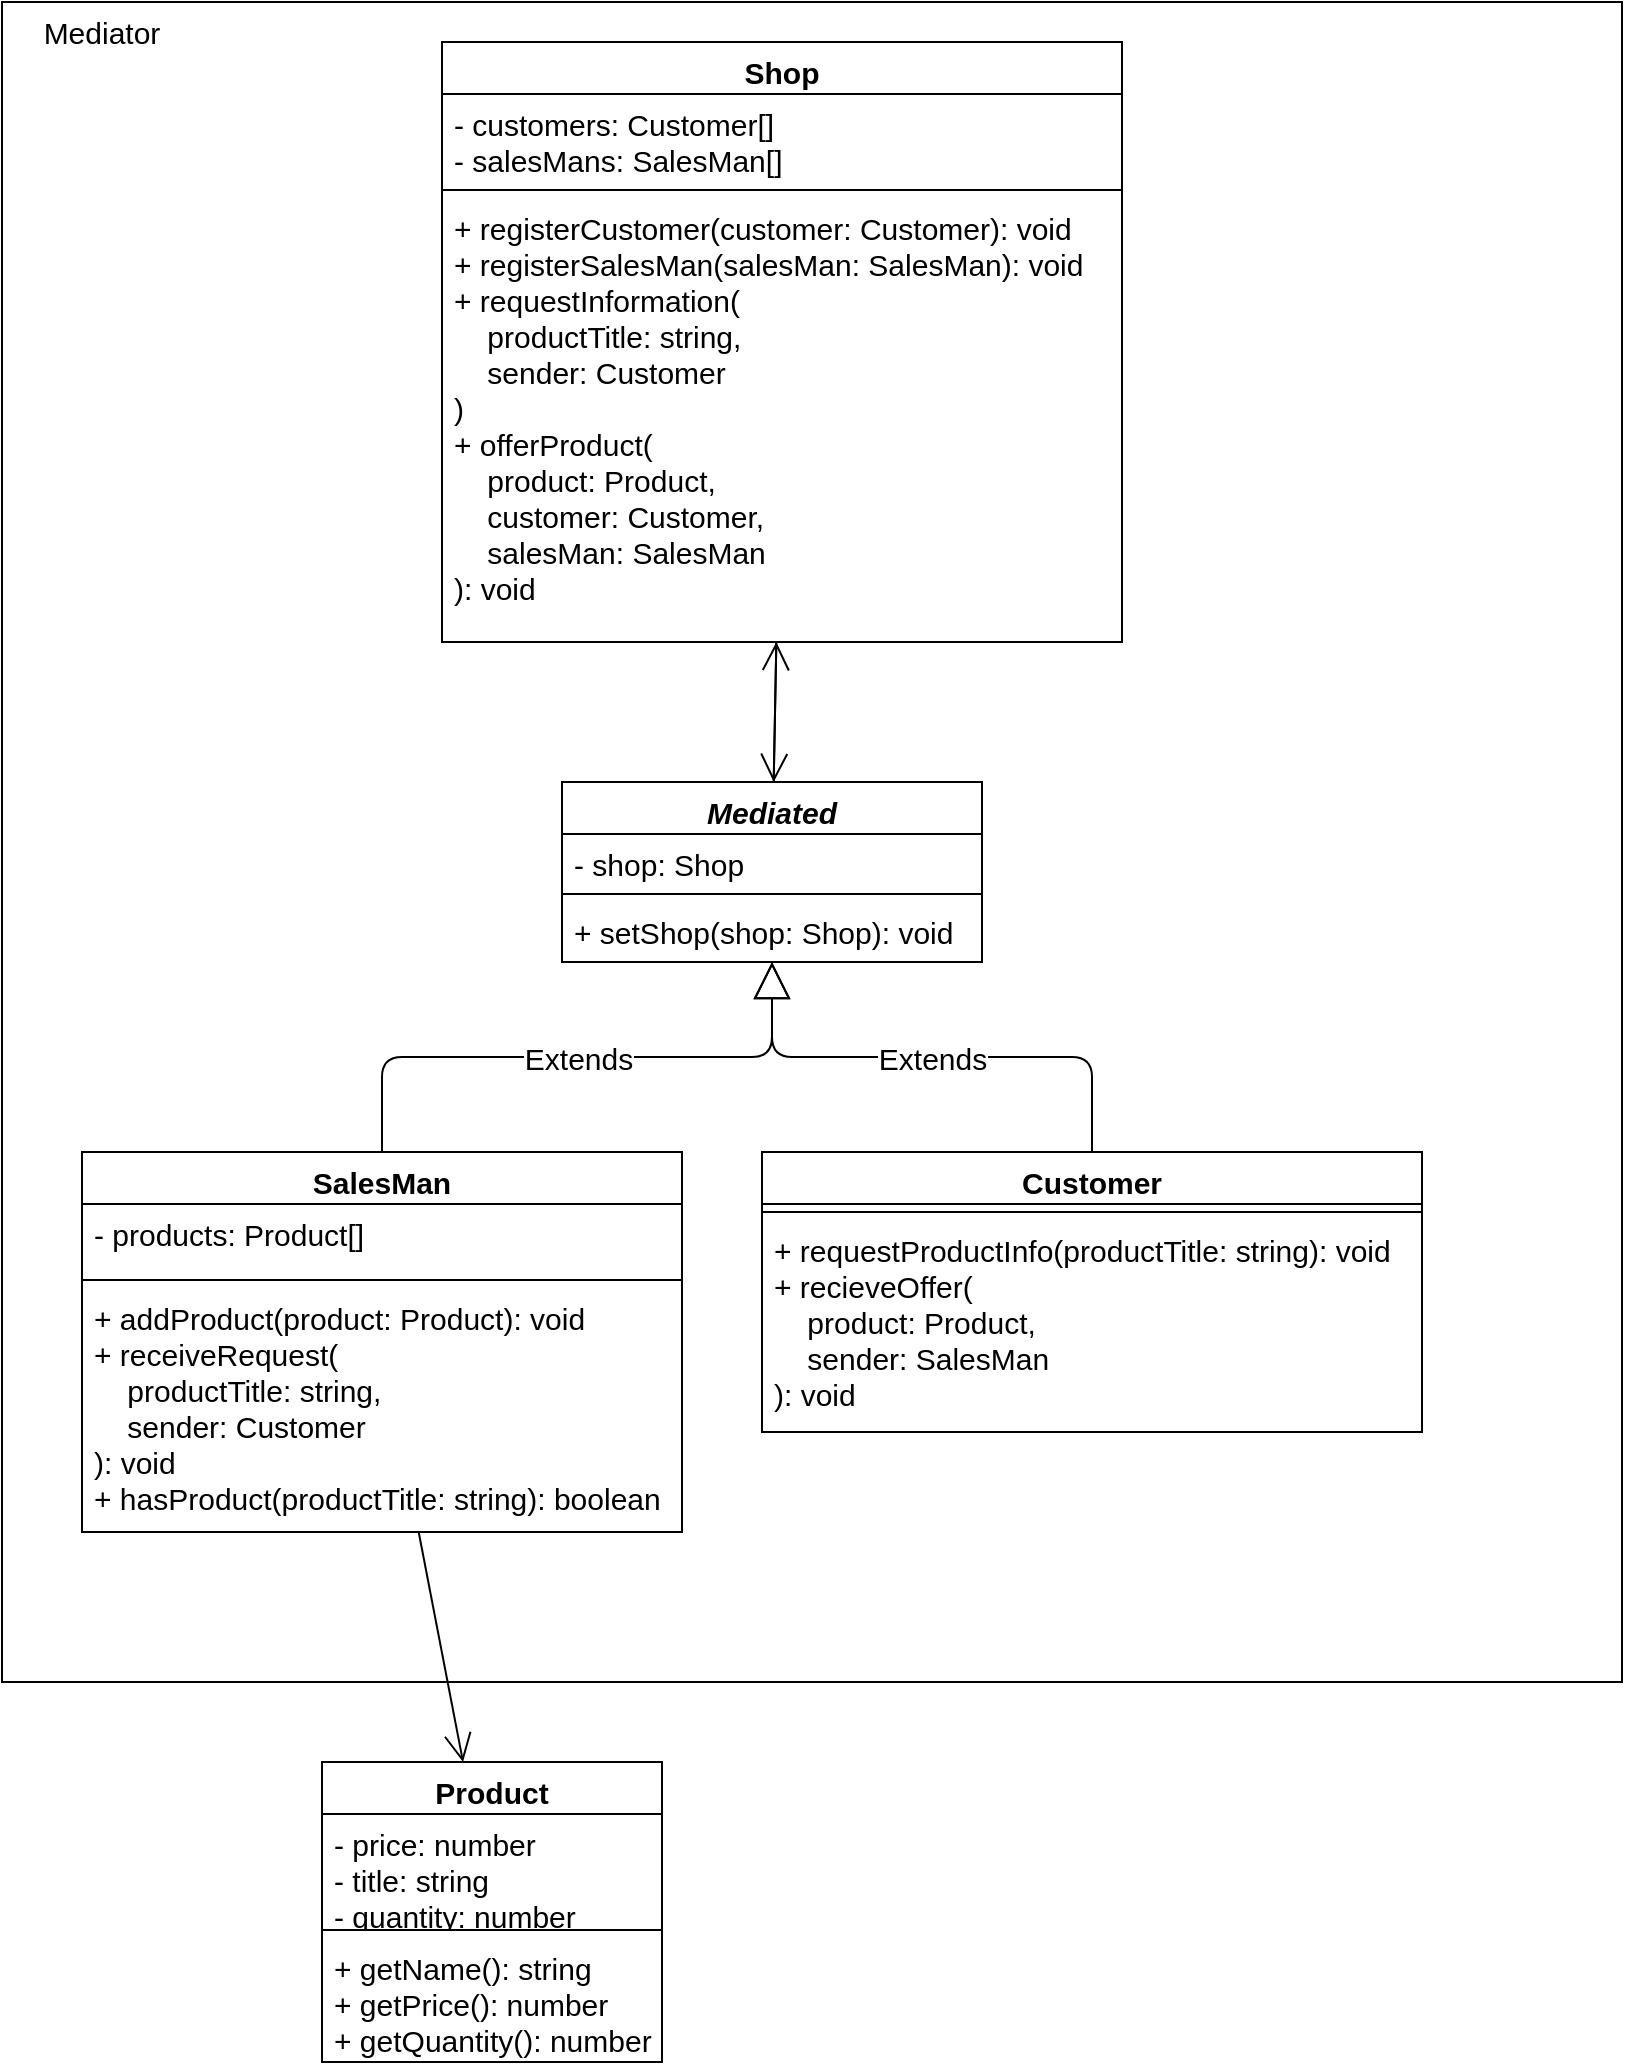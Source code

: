 <mxfile>
    <diagram id="BQ3QfTfKjNFyxbMuvp-U" name="Страница 1">
        <mxGraphModel dx="1127" dy="970" grid="1" gridSize="10" guides="1" tooltips="1" connect="1" arrows="1" fold="1" page="1" pageScale="1" pageWidth="827" pageHeight="1169" math="0" shadow="0">
            <root>
                <mxCell id="0"/>
                <mxCell id="1" parent="0"/>
                <mxCell id="2" value="" style="rounded=0;whiteSpace=wrap;html=1;" vertex="1" parent="1">
                    <mxGeometry x="10" y="10" width="810" height="840" as="geometry"/>
                </mxCell>
                <mxCell id="3" value="&lt;font style=&quot;font-size: 15px;&quot;&gt;Mediator&lt;/font&gt;" style="text;html=1;strokeColor=none;fillColor=none;align=center;verticalAlign=middle;whiteSpace=wrap;rounded=0;" vertex="1" parent="1">
                    <mxGeometry x="10" y="10" width="100" height="30" as="geometry"/>
                </mxCell>
                <mxCell id="4" value="Product" style="swimlane;fontStyle=1;align=center;verticalAlign=top;childLayout=stackLayout;horizontal=1;startSize=26;horizontalStack=0;resizeParent=1;resizeParentMax=0;resizeLast=0;collapsible=1;marginBottom=0;fontSize=15;" vertex="1" parent="1">
                    <mxGeometry x="170" y="890" width="170" height="150" as="geometry"/>
                </mxCell>
                <mxCell id="5" value="- price: number&#10;- title: string&#10;- quantity: number" style="text;strokeColor=none;fillColor=none;align=left;verticalAlign=top;spacingLeft=4;spacingRight=4;overflow=hidden;rotatable=0;points=[[0,0.5],[1,0.5]];portConstraint=eastwest;fontSize=15;" vertex="1" parent="4">
                    <mxGeometry y="26" width="170" height="54" as="geometry"/>
                </mxCell>
                <mxCell id="6" value="" style="line;strokeWidth=1;fillColor=none;align=left;verticalAlign=middle;spacingTop=-1;spacingLeft=3;spacingRight=3;rotatable=0;labelPosition=right;points=[];portConstraint=eastwest;strokeColor=inherit;fontSize=15;" vertex="1" parent="4">
                    <mxGeometry y="80" width="170" height="8" as="geometry"/>
                </mxCell>
                <mxCell id="7" value="+ getName(): string&#10;+ getPrice(): number&#10;+ getQuantity(): number" style="text;strokeColor=none;fillColor=none;align=left;verticalAlign=top;spacingLeft=4;spacingRight=4;overflow=hidden;rotatable=0;points=[[0,0.5],[1,0.5]];portConstraint=eastwest;fontSize=15;" vertex="1" parent="4">
                    <mxGeometry y="88" width="170" height="62" as="geometry"/>
                </mxCell>
                <mxCell id="12" value="SalesMan" style="swimlane;fontStyle=1;align=center;verticalAlign=top;childLayout=stackLayout;horizontal=1;startSize=26;horizontalStack=0;resizeParent=1;resizeParentMax=0;resizeLast=0;collapsible=1;marginBottom=0;fontSize=15;" vertex="1" parent="1">
                    <mxGeometry x="50" y="585" width="300" height="190" as="geometry"/>
                </mxCell>
                <mxCell id="13" value="- products: Product[]" style="text;strokeColor=none;fillColor=none;align=left;verticalAlign=top;spacingLeft=4;spacingRight=4;overflow=hidden;rotatable=0;points=[[0,0.5],[1,0.5]];portConstraint=eastwest;fontSize=15;" vertex="1" parent="12">
                    <mxGeometry y="26" width="300" height="34" as="geometry"/>
                </mxCell>
                <mxCell id="14" value="" style="line;strokeWidth=1;fillColor=none;align=left;verticalAlign=middle;spacingTop=-1;spacingLeft=3;spacingRight=3;rotatable=0;labelPosition=right;points=[];portConstraint=eastwest;strokeColor=inherit;fontSize=15;" vertex="1" parent="12">
                    <mxGeometry y="60" width="300" height="8" as="geometry"/>
                </mxCell>
                <mxCell id="15" value="+ addProduct(product: Product): void&#10;+ receiveRequest(&#10;    productTitle: string,&#10;    sender: Customer&#10;): void&#10;+ hasProduct(productTitle: string): boolean" style="text;strokeColor=none;fillColor=none;align=left;verticalAlign=top;spacingLeft=4;spacingRight=4;overflow=hidden;rotatable=0;points=[[0,0.5],[1,0.5]];portConstraint=eastwest;fontSize=15;" vertex="1" parent="12">
                    <mxGeometry y="68" width="300" height="122" as="geometry"/>
                </mxCell>
                <mxCell id="16" value="" style="endArrow=open;endFill=1;endSize=12;html=1;fontSize=15;" edge="1" parent="1" source="12" target="4">
                    <mxGeometry width="160" relative="1" as="geometry">
                        <mxPoint x="360" y="420" as="sourcePoint"/>
                        <mxPoint x="520" y="420" as="targetPoint"/>
                    </mxGeometry>
                </mxCell>
                <mxCell id="17" value="Customer" style="swimlane;fontStyle=1;align=center;verticalAlign=top;childLayout=stackLayout;horizontal=1;startSize=26;horizontalStack=0;resizeParent=1;resizeParentMax=0;resizeLast=0;collapsible=1;marginBottom=0;fontSize=15;" vertex="1" parent="1">
                    <mxGeometry x="390" y="585" width="330" height="140" as="geometry"/>
                </mxCell>
                <mxCell id="19" value="" style="line;strokeWidth=1;fillColor=none;align=left;verticalAlign=middle;spacingTop=-1;spacingLeft=3;spacingRight=3;rotatable=0;labelPosition=right;points=[];portConstraint=eastwest;strokeColor=inherit;fontSize=15;" vertex="1" parent="17">
                    <mxGeometry y="26" width="330" height="8" as="geometry"/>
                </mxCell>
                <mxCell id="20" value="+ requestProductInfo(productTitle: string): void&#10;+ recieveOffer(&#10;    product: Product, &#10;    sender: SalesMan&#10;): void" style="text;strokeColor=none;fillColor=none;align=left;verticalAlign=top;spacingLeft=4;spacingRight=4;overflow=hidden;rotatable=0;points=[[0,0.5],[1,0.5]];portConstraint=eastwest;fontSize=15;" vertex="1" parent="17">
                    <mxGeometry y="34" width="330" height="106" as="geometry"/>
                </mxCell>
                <mxCell id="21" value="Shop" style="swimlane;fontStyle=1;align=center;verticalAlign=top;childLayout=stackLayout;horizontal=1;startSize=26;horizontalStack=0;resizeParent=1;resizeParentMax=0;resizeLast=0;collapsible=1;marginBottom=0;fontSize=15;" vertex="1" parent="1">
                    <mxGeometry x="230" y="30" width="340" height="300" as="geometry"/>
                </mxCell>
                <mxCell id="22" value="- customers: Customer[]&#10;- salesMans: SalesMan[]" style="text;strokeColor=none;fillColor=none;align=left;verticalAlign=top;spacingLeft=4;spacingRight=4;overflow=hidden;rotatable=0;points=[[0,0.5],[1,0.5]];portConstraint=eastwest;fontSize=15;" vertex="1" parent="21">
                    <mxGeometry y="26" width="340" height="44" as="geometry"/>
                </mxCell>
                <mxCell id="23" value="" style="line;strokeWidth=1;fillColor=none;align=left;verticalAlign=middle;spacingTop=-1;spacingLeft=3;spacingRight=3;rotatable=0;labelPosition=right;points=[];portConstraint=eastwest;strokeColor=inherit;fontSize=15;" vertex="1" parent="21">
                    <mxGeometry y="70" width="340" height="8" as="geometry"/>
                </mxCell>
                <mxCell id="24" value="+ registerCustomer(customer: Customer): void&#10;+ registerSalesMan(salesMan: SalesMan): void&#10;+ requestInformation(&#10;    productTitle: string,&#10;    sender: Customer&#10;)&#10;+ offerProduct(&#10;    product: Product,&#10;    customer: Customer,&#10;    salesMan: SalesMan&#10;): void" style="text;strokeColor=none;fillColor=none;align=left;verticalAlign=top;spacingLeft=4;spacingRight=4;overflow=hidden;rotatable=0;points=[[0,0.5],[1,0.5]];portConstraint=eastwest;fontSize=15;" vertex="1" parent="21">
                    <mxGeometry y="78" width="340" height="222" as="geometry"/>
                </mxCell>
                <mxCell id="25" value="" style="endArrow=open;endFill=1;endSize=12;html=1;fontSize=15;" edge="1" parent="1" source="29" target="21">
                    <mxGeometry width="160" relative="1" as="geometry">
                        <mxPoint x="243" y="585" as="sourcePoint"/>
                        <mxPoint x="520" y="420" as="targetPoint"/>
                    </mxGeometry>
                </mxCell>
                <mxCell id="27" value="" style="endArrow=open;endFill=1;endSize=12;html=1;fontSize=15;" edge="1" parent="1" source="21" target="29">
                    <mxGeometry width="160" relative="1" as="geometry">
                        <mxPoint x="276.94" y="260" as="sourcePoint"/>
                        <mxPoint x="243" y="585" as="targetPoint"/>
                    </mxGeometry>
                </mxCell>
                <mxCell id="29" value="Mediated" style="swimlane;fontStyle=3;align=center;verticalAlign=top;childLayout=stackLayout;horizontal=1;startSize=26;horizontalStack=0;resizeParent=1;resizeParentMax=0;resizeLast=0;collapsible=1;marginBottom=0;fontSize=15;" vertex="1" parent="1">
                    <mxGeometry x="290" y="400" width="210" height="90" as="geometry"/>
                </mxCell>
                <mxCell id="30" value="- shop: Shop&#10;" style="text;strokeColor=none;fillColor=none;align=left;verticalAlign=top;spacingLeft=4;spacingRight=4;overflow=hidden;rotatable=0;points=[[0,0.5],[1,0.5]];portConstraint=eastwest;fontSize=15;" vertex="1" parent="29">
                    <mxGeometry y="26" width="210" height="26" as="geometry"/>
                </mxCell>
                <mxCell id="31" value="" style="line;strokeWidth=1;fillColor=none;align=left;verticalAlign=middle;spacingTop=-1;spacingLeft=3;spacingRight=3;rotatable=0;labelPosition=right;points=[];portConstraint=eastwest;strokeColor=inherit;fontSize=15;" vertex="1" parent="29">
                    <mxGeometry y="52" width="210" height="8" as="geometry"/>
                </mxCell>
                <mxCell id="32" value="+ setShop(shop: Shop): void" style="text;strokeColor=none;fillColor=none;align=left;verticalAlign=top;spacingLeft=4;spacingRight=4;overflow=hidden;rotatable=0;points=[[0,0.5],[1,0.5]];portConstraint=eastwest;fontSize=15;" vertex="1" parent="29">
                    <mxGeometry y="60" width="210" height="30" as="geometry"/>
                </mxCell>
                <mxCell id="34" value="Extends" style="endArrow=block;endSize=16;endFill=0;html=1;fontSize=15;edgeStyle=orthogonalEdgeStyle;" edge="1" parent="1" source="12" target="29">
                    <mxGeometry width="160" relative="1" as="geometry">
                        <mxPoint x="360" y="730" as="sourcePoint"/>
                        <mxPoint x="520" y="730" as="targetPoint"/>
                    </mxGeometry>
                </mxCell>
                <mxCell id="35" value="Extends" style="endArrow=block;endSize=16;endFill=0;html=1;fontSize=15;edgeStyle=orthogonalEdgeStyle;" edge="1" parent="1" source="17" target="29">
                    <mxGeometry width="160" relative="1" as="geometry">
                        <mxPoint x="210" y="595" as="sourcePoint"/>
                        <mxPoint x="405" y="500" as="targetPoint"/>
                    </mxGeometry>
                </mxCell>
            </root>
        </mxGraphModel>
    </diagram>
</mxfile>
